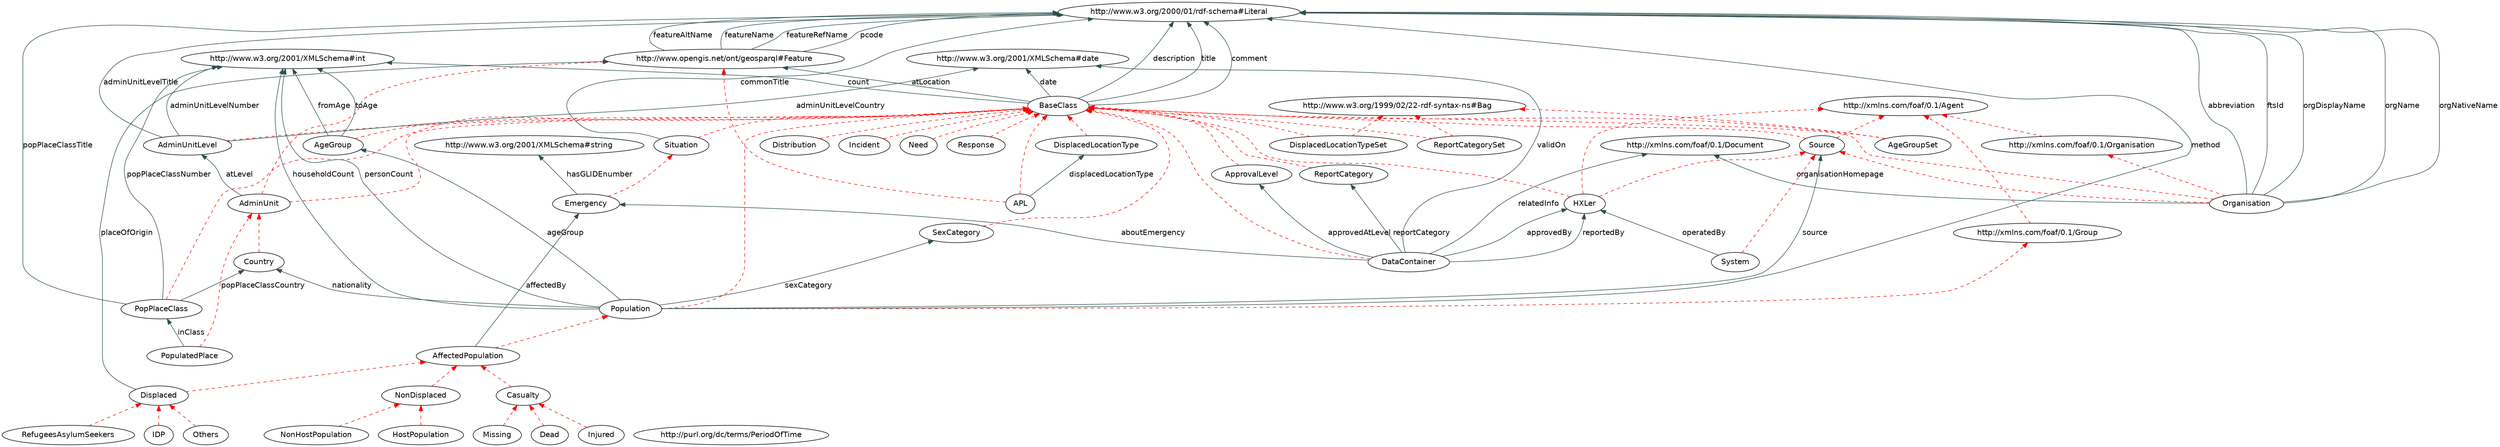 digraph { 
 rankdir="BT";
 charset="utf-8";
 overlap=false;
 edge [color=darkslategray];
 edge [fontname=Helvetica];
 node [fontname=Helvetica];

"APL" [ URL = "./#APL"] ;
	"APL" -> "http://www.opengis.net/ont/geosparql#Feature" [ color=red style="dashed" ]; 
		"APL" -> "BaseClass" [ color=red style="dashed" ]; 
		"AdminUnit" [ URL = "./#AdminUnit"] ;
	"AdminUnit" -> "http://www.opengis.net/ont/geosparql#Feature" [ color=red style="dashed" ]; 
		"AdminUnit" -> "BaseClass" [ color=red style="dashed" ]; 
		"AdminUnitLevel" [ URL = "./#AdminUnitLevel"] ;
	"AdminUnitLevel" -> "BaseClass" [ color=red style="dashed" ]; 
		"AffectedPopulation" [ URL = "./#AffectedPopulation"] ;
	"AffectedPopulation" -> "Population" [ color=red style="dashed" ]; 
		"AgeGroup" [ URL = "./#AgeGroup"] ;
	"AgeGroup" -> "BaseClass" [ color=red style="dashed" ]; 
		"AgeGroupSet" [ URL = "./#AgeGroupSet"] ;
	"AgeGroupSet" -> "BaseClass" [ color=red style="dashed" ]; 
		"AgeGroupSet" -> "http://www.w3.org/1999/02/22-rdf-syntax-ns#Bag" [ color=red style="dashed" ]; 
		"ApprovalLevel" [ URL = "./#ApprovalLevel"] ;
	"ApprovalLevel" -> "BaseClass" [ color=red style="dashed" ]; 
		"BaseClass" [ URL = "./#BaseClass"] ;
	"Casualty" [ URL = "./#Casualty"] ;
	"Casualty" -> "AffectedPopulation" [ color=red style="dashed" ]; 
		"Country" [ URL = "./#Country"] ;
	"Country" -> "AdminUnit" [ color=red style="dashed" ]; 
		"DataContainer" [ URL = "./#DataContainer"] ;
	"DataContainer" -> "BaseClass" [ color=red style="dashed" ]; 
		"Dead" [ URL = "./#Dead"] ;
	"Dead" -> "Casualty" [ color=red style="dashed" ]; 
		"Displaced" [ URL = "./#Displaced"] ;
	"Displaced" -> "AffectedPopulation" [ color=red style="dashed" ]; 
		"DisplacedLocationType" [ URL = "./#DisplacedLocationType"] ;
	"DisplacedLocationType" -> "BaseClass" [ color=red style="dashed" ]; 
		"DisplacedLocationTypeSet" [ URL = "./#DisplacedLocationTypeSet"] ;
	"DisplacedLocationTypeSet" -> "BaseClass" [ color=red style="dashed" ]; 
		"DisplacedLocationTypeSet" -> "http://www.w3.org/1999/02/22-rdf-syntax-ns#Bag" [ color=red style="dashed" ]; 
		"Distribution" [ URL = "./#Distribution"] ;
	"Distribution" -> "BaseClass" [ color=red style="dashed" ]; 
		"Emergency" [ URL = "./#Emergency"] ;
	"Emergency" -> "Situation" [ color=red style="dashed" ]; 
		"HXLer" [ URL = "./#HXLer"] ;
	"HXLer" -> "http://xmlns.com/foaf/0.1/Agent" [ color=red style="dashed" ]; 
		"HXLer" -> "BaseClass" [ color=red style="dashed" ]; 
		"HXLer" -> "Source" [ color=red style="dashed" ]; 
		"HostPopulation" [ URL = "./#HostPopulation"] ;
	"HostPopulation" -> "NonDisplaced" [ color=red style="dashed" ]; 
		"IDP" [ URL = "./#IDP"] ;
	"IDP" -> "Displaced" [ color=red style="dashed" ]; 
		"Incident" [ URL = "./#Incident"] ;
	"Incident" -> "BaseClass" [ color=red style="dashed" ]; 
		"Injured" [ URL = "./#Injured"] ;
	"Injured" -> "Casualty" [ color=red style="dashed" ]; 
		"Missing" [ URL = "./#Missing"] ;
	"Missing" -> "Casualty" [ color=red style="dashed" ]; 
		"Need" [ URL = "./#Need"] ;
	"Need" -> "BaseClass" [ color=red style="dashed" ]; 
		"NonDisplaced" [ URL = "./#NonDisplaced"] ;
	"NonDisplaced" -> "AffectedPopulation" [ color=red style="dashed" ]; 
		"NonHostPopulation" [ URL = "./#NonHostPopulation"] ;
	"NonHostPopulation" -> "NonDisplaced" [ color=red style="dashed" ]; 
		"Organisation" [ URL = "./#Organisation"] ;
	"Organisation" -> "http://xmlns.com/foaf/0.1/Organisation" [ color=red style="dashed" ]; 
		"Organisation" -> "BaseClass" [ color=red style="dashed" ]; 
		"Organisation" -> "Source" [ color=red style="dashed" ]; 
		"Others" [ URL = "./#Others"] ;
	"Others" -> "Displaced" [ color=red style="dashed" ]; 
		"PopPlaceClass" [ URL = "./#PopPlaceClass"] ;
	"PopPlaceClass" -> "BaseClass" [ color=red style="dashed" ]; 
		"PopulatedPlace" [ URL = "./#PopulatedPlace"] ;
	"PopulatedPlace" -> "AdminUnit" [ color=red style="dashed" ]; 
		"Population" [ URL = "./#Population"] ;
	"Population" -> "BaseClass" [ color=red style="dashed" ]; 
		"Population" -> "http://xmlns.com/foaf/0.1/Group" [ color=red style="dashed" ]; 
		"RefugeesAsylumSeekers" [ URL = "./#RefugeesAsylumSeekers"] ;
	"RefugeesAsylumSeekers" -> "Displaced" [ color=red style="dashed" ]; 
		"ReportCategory" [ URL = "./#ReportCategory"] ;
	"ReportCategory" -> "BaseClass" [ color=red style="dashed" ]; 
		"ReportCategorySet" [ URL = "./#ReportCategorySet"] ;
	"ReportCategorySet" -> "BaseClass" [ color=red style="dashed" ]; 
		"ReportCategorySet" -> "http://www.w3.org/1999/02/22-rdf-syntax-ns#Bag" [ color=red style="dashed" ]; 
		"Response" [ URL = "./#Response"] ;
	"Response" -> "BaseClass" [ color=red style="dashed" ]; 
		"SexCategory" [ URL = "./#SexCategory"] ;
	"SexCategory" -> "BaseClass" [ color=red style="dashed" ]; 
		"Situation" [ URL = "./#Situation"] ;
	"Situation" -> "BaseClass" [ color=red style="dashed" ]; 
		"Source" [ URL = "./#Source"] ;
	"Source" -> "http://xmlns.com/foaf/0.1/Agent" [ color=red style="dashed" ]; 
		"Source" -> "BaseClass" [ color=red style="dashed" ]; 
		"System" [ URL = "./#System"] ;
	"System" -> "Source" [ color=red style="dashed" ]; 
		"http://purl.org/dc/terms/PeriodOfTime" [ URL = "./#http://purl.org/dc/terms/PeriodOfTime"] ;
	"http://xmlns.com/foaf/0.1/Agent" [ URL = "./#http://xmlns.com/foaf/0.1/Agent"] ;
	"http://xmlns.com/foaf/0.1/Group" [ URL = "./#http://xmlns.com/foaf/0.1/Group"] ;
	"http://xmlns.com/foaf/0.1/Group" -> "http://xmlns.com/foaf/0.1/Agent" [ color=red style="dashed" ]; 
		"http://xmlns.com/foaf/0.1/Organisation" [ URL = "./#http://xmlns.com/foaf/0.1/Organisation"] ;
	"http://xmlns.com/foaf/0.1/Organisation" -> "http://xmlns.com/foaf/0.1/Agent" [ color=red style="dashed" ]; 
		"Organisation" -> "http://www.w3.org/2000/01/rdf-schema#Literal" [ label="abbreviation" URL = "./#abbreviation"]; 
			"DataContainer" -> "Emergency" [ label="aboutEmergency" URL = "./#aboutEmergency"]; 
			"AdminUnitLevel" -> "http://www.w3.org/2001/XMLSchema#date" [ label="adminUnitLevelCountry" URL = "./#adminUnitLevelCountry"]; 
			"AdminUnitLevel" -> "http://www.w3.org/2001/XMLSchema#int" [ label="adminUnitLevelNumber" URL = "./#adminUnitLevelNumber"]; 
			"AdminUnitLevel" -> "http://www.w3.org/2000/01/rdf-schema#Literal" [ label="adminUnitLevelTitle" URL = "./#adminUnitLevelTitle"]; 
			"AffectedPopulation" -> "Emergency" [ label="affectedBy" URL = "./#affectedBy"]; 
			"Population" -> "AgeGroup" [ label="ageGroup" URL = "./#ageGroup"]; 
			"DataContainer" -> "ApprovalLevel" [ label="approvedAtLevel" URL = "./#approvedAtLevel"]; 
			"DataContainer" -> "HXLer" [ label="approvedBy" URL = "./#approvedBy"]; 
			"AdminUnit" -> "AdminUnitLevel" [ label="atLevel" URL = "./#atLevel"]; 
			"BaseClass" -> "http://www.opengis.net/ont/geosparql#Feature" [ label="atLocation" URL = "./#atLocation"]; 
			"BaseClass" -> "http://www.w3.org/2000/01/rdf-schema#Literal" [ label="comment" URL = "./#comment"]; 
			"Situation" -> "http://www.w3.org/2000/01/rdf-schema#Literal" [ label="commonTitle" URL = "./#commonTitle"]; 
			"BaseClass" -> "http://www.w3.org/2001/XMLSchema#int" [ label="count" URL = "./#count"]; 
			"BaseClass" -> "http://www.w3.org/2001/XMLSchema#date" [ label="date" URL = "./#date"]; 
			"BaseClass" -> "http://www.w3.org/2000/01/rdf-schema#Literal" [ label="description" URL = "./#description"]; 
			"APL" -> "DisplacedLocationType" [ label="displacedLocationType" URL = "./#displacedLocationType"]; 
			"http://www.opengis.net/ont/geosparql#Feature" -> "http://www.w3.org/2000/01/rdf-schema#Literal" [ label="featureAltName" URL = "./#featureAltName"]; 
			"http://www.opengis.net/ont/geosparql#Feature" -> "http://www.w3.org/2000/01/rdf-schema#Literal" [ label="featureName" URL = "./#featureName"]; 
			"http://www.opengis.net/ont/geosparql#Feature" -> "http://www.w3.org/2000/01/rdf-schema#Literal" [ label="featureRefName" URL = "./#featureRefName"]; 
			"AgeGroup" -> "http://www.w3.org/2001/XMLSchema#int" [ label="fromAge" URL = "./#fromAge"]; 
			"Organisation" -> "http://www.w3.org/2000/01/rdf-schema#Literal" [ label="ftsId" URL = "./#ftsId"]; 
			"Emergency" -> "http://www.w3.org/2001/XMLSchema#string" [ label="hasGLIDEnumber" URL = "./#hasGLIDEnumber"]; 
			"Population" -> "http://www.w3.org/2001/XMLSchema#int" [ label="householdCount" URL = "./#householdCount"]; 
			"PopulatedPlace" -> "PopPlaceClass" [ label="inClass" URL = "./#inClass"]; 
			"Population" -> "http://www.w3.org/2000/01/rdf-schema#Literal" [ label="method" URL = "./#method"]; 
			"Population" -> "Country" [ label="nationality" URL = "./#nationality"]; 
			"System" -> "HXLer" [ label="operatedBy" URL = "./#operatedBy"]; 
			"Organisation" -> "http://www.w3.org/2000/01/rdf-schema#Literal" [ label="orgDisplayName" URL = "./#orgDisplayName"]; 
			"Organisation" -> "http://www.w3.org/2000/01/rdf-schema#Literal" [ label="orgName" URL = "./#orgName"]; 
			"Organisation" -> "http://www.w3.org/2000/01/rdf-schema#Literal" [ label="orgNativeName" URL = "./#orgNativeName"]; 
			"Organisation" -> "http://xmlns.com/foaf/0.1/Document" [ label="organisationHomepage" URL = "./#organisationHomepage"]; 
			"http://www.opengis.net/ont/geosparql#Feature" -> "http://www.w3.org/2000/01/rdf-schema#Literal" [ label="pcode" URL = "./#pcode"]; 
			"Population" -> "http://www.w3.org/2001/XMLSchema#int" [ label="personCount" URL = "./#personCount"]; 
			"Displaced" -> "http://www.opengis.net/ont/geosparql#Feature" [ label="placeOfOrigin" URL = "./#placeOfOrigin"]; 
			"PopPlaceClass" -> "Country" [ label="popPlaceClassCountry" URL = "./#popPlaceClassCountry"]; 
			"PopPlaceClass" -> "http://www.w3.org/2001/XMLSchema#int" [ label="popPlaceClassNumber" URL = "./#popPlaceClassNumber"]; 
			"PopPlaceClass" -> "http://www.w3.org/2000/01/rdf-schema#Literal" [ label="popPlaceClassTitle" URL = "./#popPlaceClassTitle"]; 
			"DataContainer" -> "http://xmlns.com/foaf/0.1/Document" [ label="relatedInfo" URL = "./#relatedInfo"]; 
			"DataContainer" -> "ReportCategory" [ label="reportCategory" URL = "./#reportCategory"]; 
			"DataContainer" -> "HXLer" [ label="reportedBy" URL = "./#reportedBy"]; 
			"Population" -> "SexCategory" [ label="sexCategory" URL = "./#sexCategory"]; 
			"Population" -> "Source" [ label="source" URL = "./#source"]; 
			"BaseClass" -> "http://www.w3.org/2000/01/rdf-schema#Literal" [ label="title" URL = "./#title"]; 
			"AgeGroup" -> "http://www.w3.org/2001/XMLSchema#int" [ label="toAge" URL = "./#toAge"]; 
			"DataContainer" -> "http://www.w3.org/2001/XMLSchema#date" [ label="validOn" URL = "./#validOn"]; 
			}